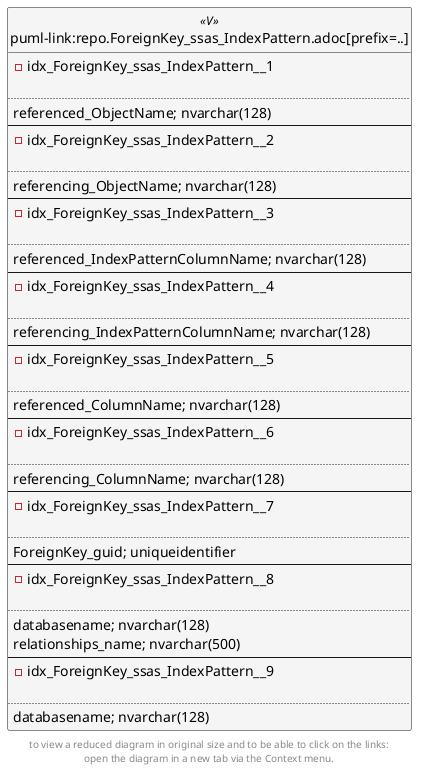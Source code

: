 @startuml
left to right direction
'top to bottom direction
hide circle
'avoide "." issues:
set namespaceSeparator none


skinparam class {
  BackgroundColor White
  BackgroundColor<<FN>> Yellow
  BackgroundColor<<FS>> Yellow
  BackgroundColor<<FT>> LightGray
  BackgroundColor<<IF>> Yellow
  BackgroundColor<<IS>> Yellow
  BackgroundColor<<P>> Aqua
  BackgroundColor<<PC>> Aqua
  BackgroundColor<<SN>> Yellow
  BackgroundColor<<SO>> SlateBlue
  BackgroundColor<<TF>> LightGray
  BackgroundColor<<TR>> Tomato
  BackgroundColor<<U>> White
  BackgroundColor<<V>> WhiteSmoke
  BackgroundColor<<X>> Aqua
}


entity "puml-link:repo.ForeignKey_ssas_IndexPattern.adoc[prefix=..]" as repo.ForeignKey_ssas_IndexPattern << V >> {
- idx_ForeignKey_ssas_IndexPattern__1

..
referenced_ObjectName; nvarchar(128)
--
- idx_ForeignKey_ssas_IndexPattern__2

..
referencing_ObjectName; nvarchar(128)
--
- idx_ForeignKey_ssas_IndexPattern__3

..
referenced_IndexPatternColumnName; nvarchar(128)
--
- idx_ForeignKey_ssas_IndexPattern__4

..
referencing_IndexPatternColumnName; nvarchar(128)
--
- idx_ForeignKey_ssas_IndexPattern__5

..
referenced_ColumnName; nvarchar(128)
--
- idx_ForeignKey_ssas_IndexPattern__6

..
referencing_ColumnName; nvarchar(128)
--
- idx_ForeignKey_ssas_IndexPattern__7

..
ForeignKey_guid; uniqueidentifier
--
- idx_ForeignKey_ssas_IndexPattern__8

..
databasename; nvarchar(128)
relationships_name; nvarchar(500)
--
- idx_ForeignKey_ssas_IndexPattern__9

..
databasename; nvarchar(128)
}


footer
to view a reduced diagram in original size and to be able to click on the links:
open the diagram in a new tab via the Context menu.
end footer

@enduml

